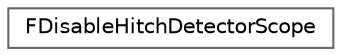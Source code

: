 digraph "Graphical Class Hierarchy"
{
 // INTERACTIVE_SVG=YES
 // LATEX_PDF_SIZE
  bgcolor="transparent";
  edge [fontname=Helvetica,fontsize=10,labelfontname=Helvetica,labelfontsize=10];
  node [fontname=Helvetica,fontsize=10,shape=box,height=0.2,width=0.4];
  rankdir="LR";
  Node0 [id="Node000000",label="FDisableHitchDetectorScope",height=0.2,width=0.4,color="grey40", fillcolor="white", style="filled",URL="$dc/dd7/structFDisableHitchDetectorScope.html",tooltip="Suspends hitch detection in the current scope."];
}
